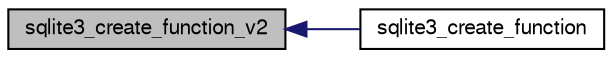 digraph "sqlite3_create_function_v2"
{
  edge [fontname="FreeSans",fontsize="10",labelfontname="FreeSans",labelfontsize="10"];
  node [fontname="FreeSans",fontsize="10",shape=record];
  rankdir="LR";
  Node27105 [label="sqlite3_create_function_v2",height=0.2,width=0.4,color="black", fillcolor="grey75", style="filled", fontcolor="black"];
  Node27105 -> Node27106 [dir="back",color="midnightblue",fontsize="10",style="solid",fontname="FreeSans"];
  Node27106 [label="sqlite3_create_function",height=0.2,width=0.4,color="black", fillcolor="white", style="filled",URL="$sqlite3_8h.html#a4532ad3e2f9ee8707fe66d8b7065ad0f"];
}
